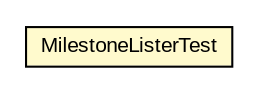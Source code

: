 #!/usr/local/bin/dot
#
# Class diagram 
# Generated by UMLGraph version R5_6-24-gf6e263 (http://www.umlgraph.org/)
#

digraph G {
	edge [fontname="arial",fontsize=10,labelfontname="arial",labelfontsize=10];
	node [fontname="arial",fontsize=10,shape=plaintext];
	nodesep=0.25;
	ranksep=0.5;
	// org.osmdroid.views.overlay.MilestoneListerTest
	c165556 [label=<<table title="org.osmdroid.views.overlay.MilestoneListerTest" border="0" cellborder="1" cellspacing="0" cellpadding="2" port="p" bgcolor="lemonChiffon" href="./MilestoneListerTest.html">
		<tr><td><table border="0" cellspacing="0" cellpadding="1">
<tr><td align="center" balign="center"> MilestoneListerTest </td></tr>
		</table></td></tr>
		</table>>, URL="./MilestoneListerTest.html", fontname="arial", fontcolor="black", fontsize=10.0];
}

